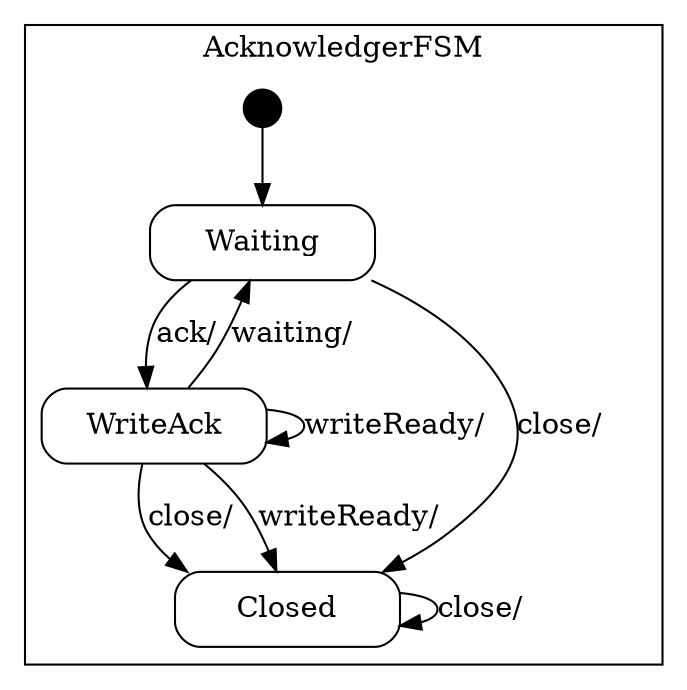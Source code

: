 digraph Acknowledger {

    node
        [shape=Mrecord width=1.5];

    subgraph cluster_AcknowledgerFSM {

        label="AcknowledgerFSM";

        //
        // States (Nodes)
        //

        "AcknowledgerFSM::Waiting"
            [label="{Waiting}"];

        "AcknowledgerFSM::WriteAck"
            [label="{WriteAck}"];

        "AcknowledgerFSM::Closed"
            [label="{Closed}"];

        "%start"
            [label="" shape=circle style=filled fillcolor=black width=0.25];

        //
        // Transitions (Edges)
        //

        "AcknowledgerFSM::Waiting" -> "AcknowledgerFSM::WriteAck"
            [label="ack/\l"];

        "AcknowledgerFSM::Waiting" -> "AcknowledgerFSM::Closed"
            [label="close/\l"];

        "AcknowledgerFSM::WriteAck" -> "AcknowledgerFSM::Closed"
            [label="writeReady/\l"];

        "AcknowledgerFSM::WriteAck" -> "AcknowledgerFSM::WriteAck"
            [label="writeReady/\l"];

        "AcknowledgerFSM::WriteAck" -> "AcknowledgerFSM::Waiting"
            [label="waiting/\l"];

        "AcknowledgerFSM::WriteAck" -> "AcknowledgerFSM::Closed"
            [label="close/\l"];

        "AcknowledgerFSM::Closed" -> "AcknowledgerFSM::Closed"
            [label="close/\l"];

        "%start" -> "AcknowledgerFSM::Waiting"
    }

}

